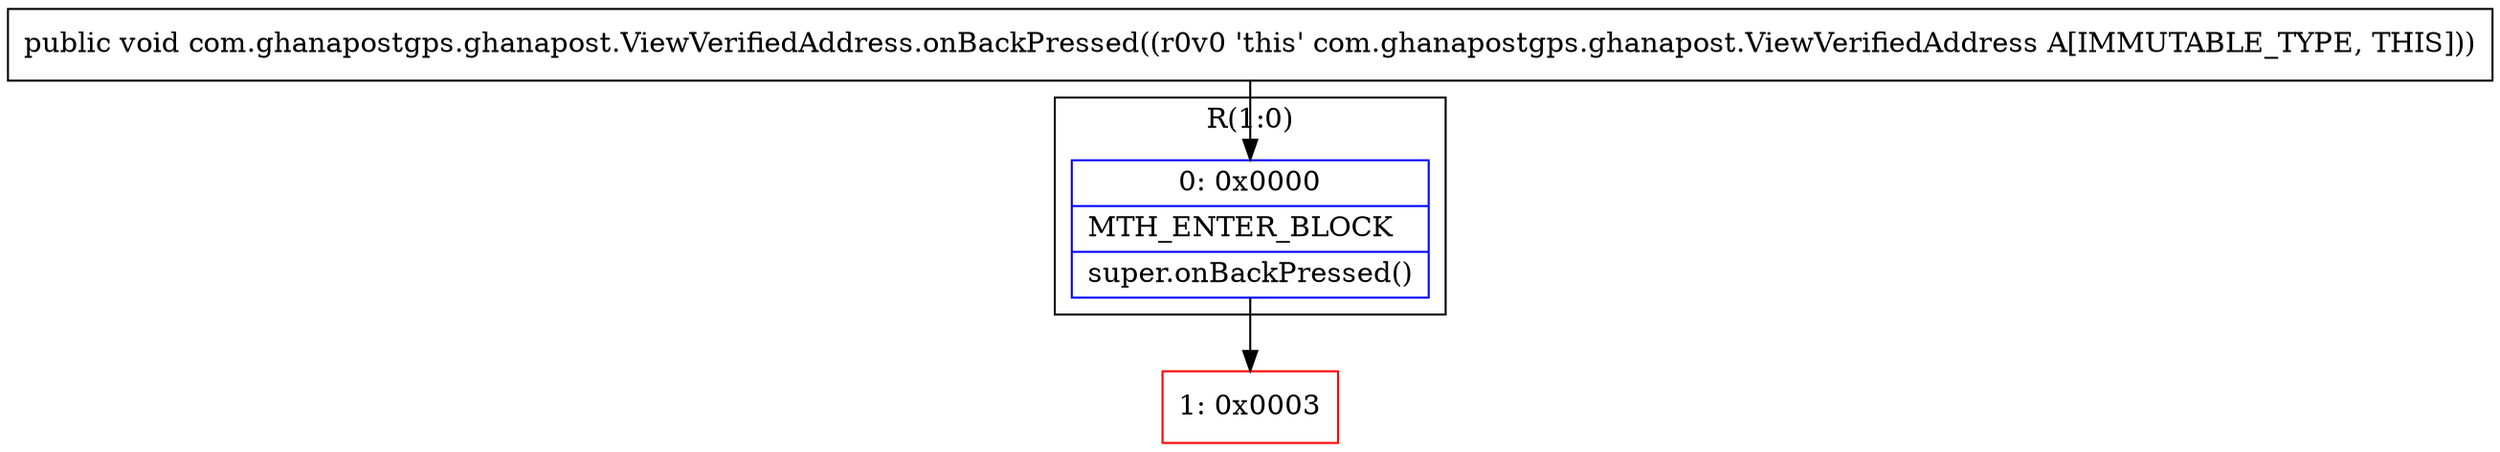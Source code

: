 digraph "CFG forcom.ghanapostgps.ghanapost.ViewVerifiedAddress.onBackPressed()V" {
subgraph cluster_Region_2040483657 {
label = "R(1:0)";
node [shape=record,color=blue];
Node_0 [shape=record,label="{0\:\ 0x0000|MTH_ENTER_BLOCK\l|super.onBackPressed()\l}"];
}
Node_1 [shape=record,color=red,label="{1\:\ 0x0003}"];
MethodNode[shape=record,label="{public void com.ghanapostgps.ghanapost.ViewVerifiedAddress.onBackPressed((r0v0 'this' com.ghanapostgps.ghanapost.ViewVerifiedAddress A[IMMUTABLE_TYPE, THIS])) }"];
MethodNode -> Node_0;
Node_0 -> Node_1;
}

